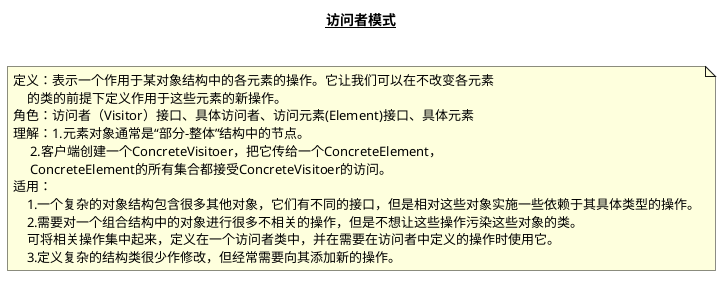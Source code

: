 @startuml
title __**访问者模式**__\n

note as N1
定义：表示一个作用于某对象结构中的各元素的操作。它让我们可以在不改变各元素
    的类的前提下定义作用于这些元素的新操作。
角色：访问者（Visitor）接口、具体访问者、访问元素(Element)接口、具体元素
理解：1.元素对象通常是“部分-整体”结构中的节点。
     2.客户端创建一个ConcreteVisitoer，把它传给一个ConcreteElement，
     ConcreteElement的所有集合都接受ConcreteVisitoer的访问。
适用：
    1.一个复杂的对象结构包含很多其他对象，它们有不同的接口，但是相对这些对象实施一些依赖于其具体类型的操作。
    2.需要对一个组合结构中的对象进行很多不相关的操作，但是不想让这些操作污染这些对象的类。
    可将相关操作集中起来，定义在一个访问者类中，并在需要在访问者中定义的操作时使用它。
    3.定义复杂的结构类很少作修改，但经常需要向其添加新的操作。
end note

newpage

class Visitor {
+ visitConcreteElementA()
+ visitConcreteElementB()
}
class ConcreteVisitor1 {
+ visitConcreteElementA()
+ visitConcreteElementB()
}
class ConcreteVisitor2 {
+ visitConcreteElementA()
+ visitConcreteElementB()
}
class Element {
+ accept(Visitor visitor)
}
class ConcreteElementA {
+ accept(Visitor visitor)
+ operationA()
}
class ConcreteElementB {
+ accept(Visitor visitor)
+ operationB()
}

ConcreteVisitor1 -up-|> Visitor
ConcreteVisitor2 -up-|> Visitor
ConcreteElementA -up-|> Element
ConcreteElementB -up-|> Element
Client --> Visitor
Client --> ObjectStructure
ObjectStructure --> Element

note as sn
能枚举一个对象结构中的元素，
可以提供一个高层的接口以允许访问者访问它的元素。
end note
ObjectStructure -right-> sn

@enduml